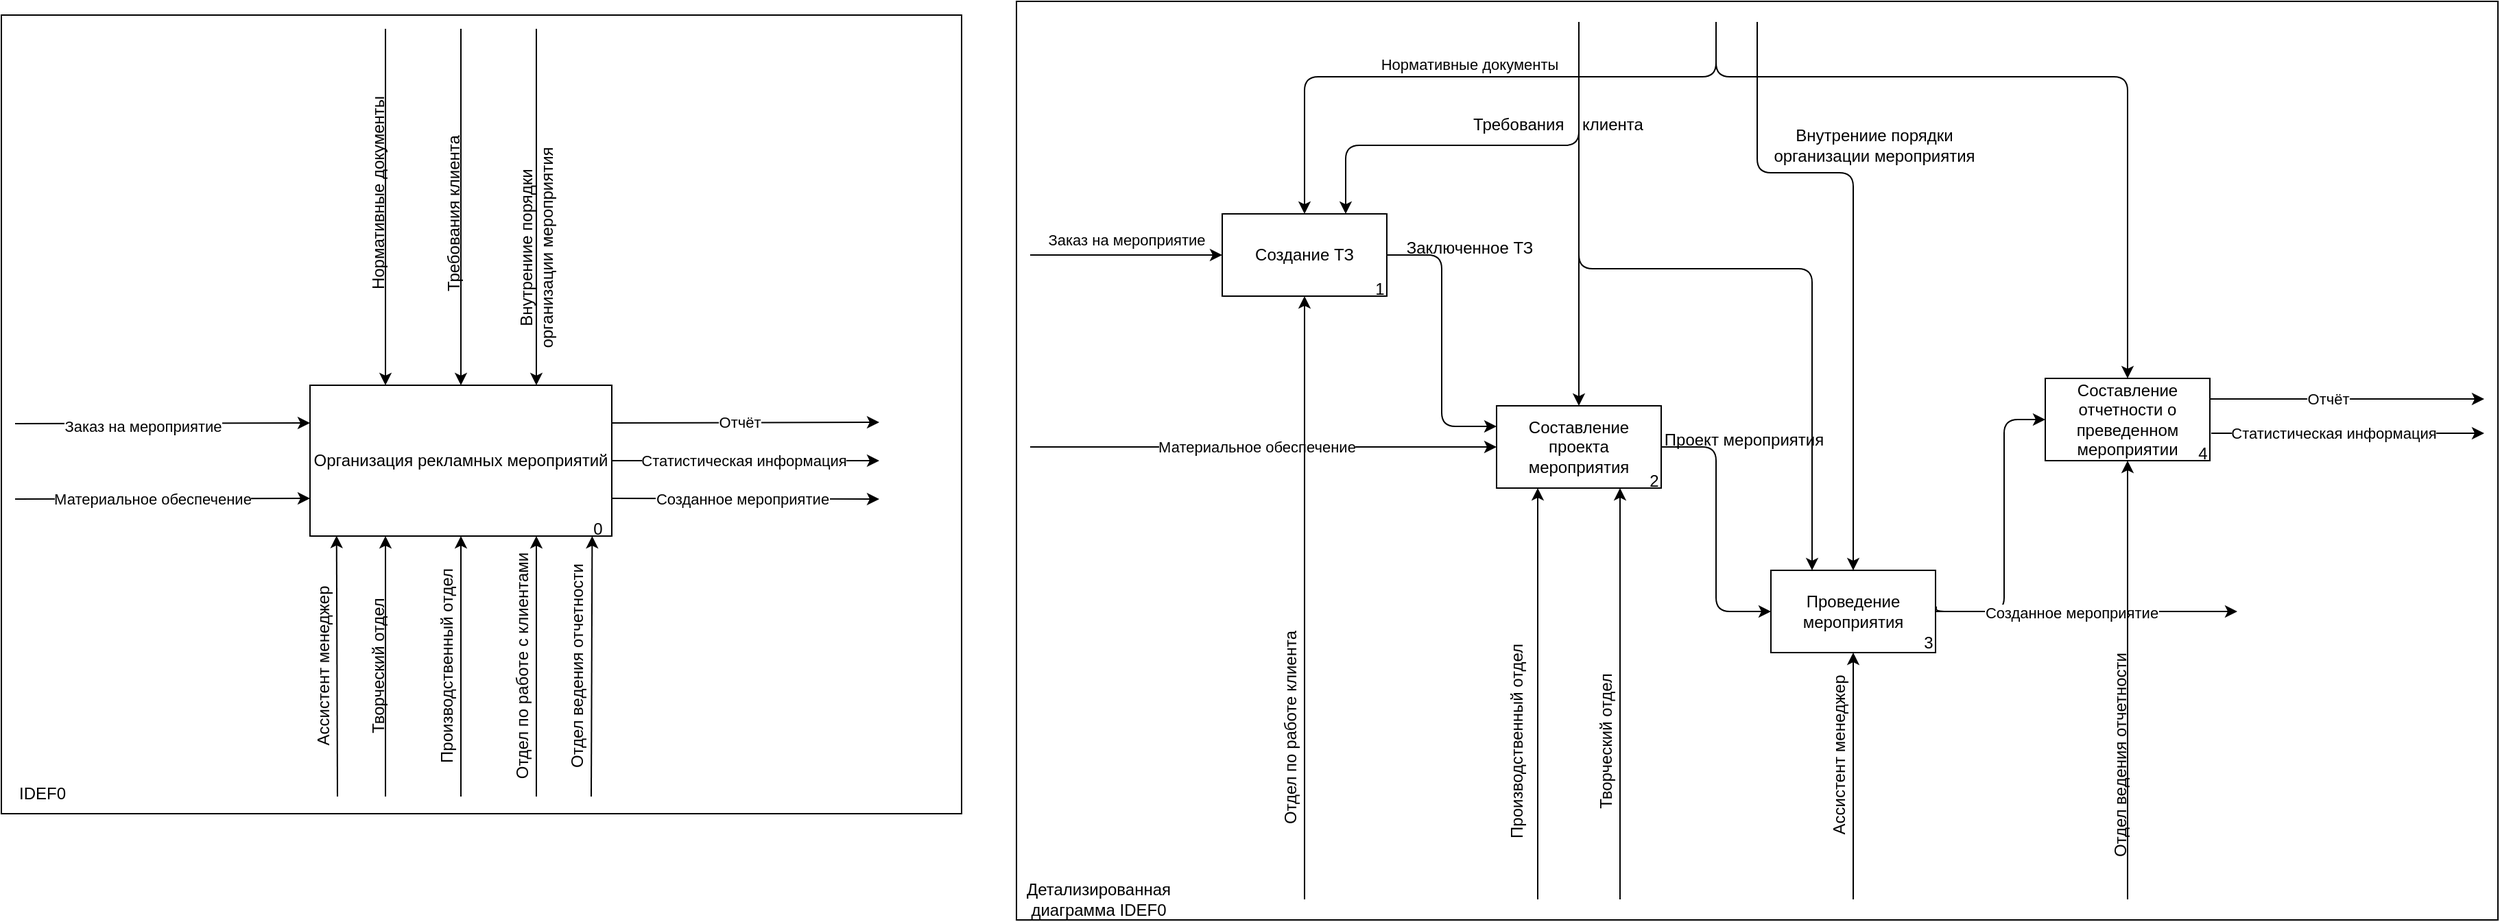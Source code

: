 <mxfile version="20.6.2" type="device"><diagram id="wXnGp39QSnuuCErFYh99" name="Страница 1"><mxGraphModel dx="1681" dy="710" grid="1" gridSize="10" guides="1" tooltips="1" connect="1" arrows="1" fold="1" page="1" pageScale="1" pageWidth="850" pageHeight="1100" math="0" shadow="0"><root><mxCell id="0"/><mxCell id="1" parent="0"/><mxCell id="FgZ9gH1kgfAp30VzI-TR-84" value="" style="rounded=0;whiteSpace=wrap;html=1;" vertex="1" parent="1"><mxGeometry x="840" width="1080" height="670" as="geometry"/></mxCell><mxCell id="FgZ9gH1kgfAp30VzI-TR-81" value="" style="rounded=0;whiteSpace=wrap;html=1;" vertex="1" parent="1"><mxGeometry x="100" y="10" width="700" height="582.5" as="geometry"/></mxCell><mxCell id="FgZ9gH1kgfAp30VzI-TR-7" style="edgeStyle=orthogonalEdgeStyle;rounded=0;orthogonalLoop=1;jettySize=auto;html=1;exitX=1;exitY=0.25;exitDx=0;exitDy=0;" edge="1" parent="1" source="FgZ9gH1kgfAp30VzI-TR-1"><mxGeometry relative="1" as="geometry"><mxPoint x="740" y="307" as="targetPoint"/></mxGeometry></mxCell><mxCell id="FgZ9gH1kgfAp30VzI-TR-48" value="Отчёт" style="edgeLabel;html=1;align=center;verticalAlign=middle;resizable=0;points=[];" vertex="1" connectable="0" parent="FgZ9gH1kgfAp30VzI-TR-7"><mxGeometry x="-0.048" y="1" relative="1" as="geometry"><mxPoint as="offset"/></mxGeometry></mxCell><mxCell id="FgZ9gH1kgfAp30VzI-TR-1" value="Организация рекламных мероприятий" style="rounded=0;whiteSpace=wrap;html=1;" vertex="1" parent="1"><mxGeometry x="325" y="280" width="220" height="110" as="geometry"/></mxCell><mxCell id="FgZ9gH1kgfAp30VzI-TR-2" value="0" style="text;html=1;strokeColor=none;fillColor=none;align=center;verticalAlign=middle;whiteSpace=wrap;rounded=0;" vertex="1" parent="1"><mxGeometry x="525" y="380" width="20" height="10" as="geometry"/></mxCell><mxCell id="FgZ9gH1kgfAp30VzI-TR-3" value="" style="endArrow=classic;html=1;rounded=0;entryX=0;entryY=0.25;entryDx=0;entryDy=0;" edge="1" parent="1" target="FgZ9gH1kgfAp30VzI-TR-1"><mxGeometry width="50" height="50" relative="1" as="geometry"><mxPoint x="110" y="308" as="sourcePoint"/><mxPoint x="220" y="300" as="targetPoint"/></mxGeometry></mxCell><mxCell id="FgZ9gH1kgfAp30VzI-TR-4" value="Заказ&amp;nbsp;на мероприятие" style="edgeLabel;html=1;align=center;verticalAlign=middle;resizable=0;points=[];" vertex="1" connectable="0" parent="FgZ9gH1kgfAp30VzI-TR-3"><mxGeometry x="-0.141" relative="1" as="geometry"><mxPoint y="2" as="offset"/></mxGeometry></mxCell><mxCell id="FgZ9gH1kgfAp30VzI-TR-39" value="Заказ&amp;nbsp;на мероприятие" style="edgeLabel;html=1;align=center;verticalAlign=middle;resizable=0;points=[];" vertex="1" connectable="0" parent="FgZ9gH1kgfAp30VzI-TR-3"><mxGeometry x="-0.141" relative="1" as="geometry"><mxPoint x="717" y="-134" as="offset"/></mxGeometry></mxCell><mxCell id="FgZ9gH1kgfAp30VzI-TR-5" value="" style="endArrow=classic;html=1;rounded=0;exitX=1;exitY=0.75;exitDx=0;exitDy=0;" edge="1" parent="1" source="FgZ9gH1kgfAp30VzI-TR-1"><mxGeometry width="50" height="50" relative="1" as="geometry"><mxPoint x="580" y="400" as="sourcePoint"/><mxPoint x="740" y="363" as="targetPoint"/></mxGeometry></mxCell><mxCell id="FgZ9gH1kgfAp30VzI-TR-6" value="Созданное мероприятие" style="edgeLabel;html=1;align=center;verticalAlign=middle;resizable=0;points=[];" vertex="1" connectable="0" parent="FgZ9gH1kgfAp30VzI-TR-5"><mxGeometry x="-0.376" relative="1" as="geometry"><mxPoint x="34" as="offset"/></mxGeometry></mxCell><mxCell id="FgZ9gH1kgfAp30VzI-TR-9" value="" style="endArrow=classic;html=1;rounded=0;entryX=0.25;entryY=0;entryDx=0;entryDy=0;" edge="1" parent="1" target="FgZ9gH1kgfAp30VzI-TR-1"><mxGeometry width="50" height="50" relative="1" as="geometry"><mxPoint x="380" y="20" as="sourcePoint"/><mxPoint x="330" y="170" as="targetPoint"/></mxGeometry></mxCell><mxCell id="FgZ9gH1kgfAp30VzI-TR-10" value="Нормативные документы" style="text;html=1;align=center;verticalAlign=middle;resizable=0;points=[];autosize=1;strokeColor=none;fillColor=none;rotation=-90;" vertex="1" parent="1"><mxGeometry x="295" y="125" width="160" height="30" as="geometry"/></mxCell><mxCell id="FgZ9gH1kgfAp30VzI-TR-11" value="" style="endArrow=classic;html=1;rounded=0;entryX=0.25;entryY=1;entryDx=0;entryDy=0;" edge="1" parent="1" target="FgZ9gH1kgfAp30VzI-TR-1"><mxGeometry width="50" height="50" relative="1" as="geometry"><mxPoint x="380" y="580" as="sourcePoint"/><mxPoint x="430" y="470" as="targetPoint"/></mxGeometry></mxCell><mxCell id="FgZ9gH1kgfAp30VzI-TR-12" value="Творческий отдел" style="text;html=1;align=center;verticalAlign=middle;resizable=0;points=[];autosize=1;strokeColor=none;fillColor=none;rotation=-90;" vertex="1" parent="1"><mxGeometry x="315" y="470" width="120" height="30" as="geometry"/></mxCell><mxCell id="FgZ9gH1kgfAp30VzI-TR-15" value="" style="endArrow=classic;html=1;rounded=0;entryX=0.75;entryY=0;entryDx=0;entryDy=0;" edge="1" parent="1" target="FgZ9gH1kgfAp30VzI-TR-1"><mxGeometry width="50" height="50" relative="1" as="geometry"><mxPoint x="490" y="20" as="sourcePoint"/><mxPoint x="550" y="100" as="targetPoint"/></mxGeometry></mxCell><mxCell id="FgZ9gH1kgfAp30VzI-TR-16" value="Внутрениие порядки &lt;br&gt;организации мероприятия" style="text;html=1;align=center;verticalAlign=middle;resizable=0;points=[];autosize=1;strokeColor=none;fillColor=none;rotation=-90;" vertex="1" parent="1"><mxGeometry x="405" y="160" width="170" height="40" as="geometry"/></mxCell><mxCell id="FgZ9gH1kgfAp30VzI-TR-17" value="" style="endArrow=classic;html=1;rounded=0;entryX=0.5;entryY=1;entryDx=0;entryDy=0;" edge="1" parent="1" target="FgZ9gH1kgfAp30VzI-TR-1"><mxGeometry width="50" height="50" relative="1" as="geometry"><mxPoint x="435" y="580" as="sourcePoint"/><mxPoint x="470" y="450" as="targetPoint"/></mxGeometry></mxCell><mxCell id="FgZ9gH1kgfAp30VzI-TR-18" value="Производственный отдел" style="text;html=1;align=center;verticalAlign=middle;resizable=0;points=[];autosize=1;strokeColor=none;fillColor=none;rotation=-90;" vertex="1" parent="1"><mxGeometry x="340" y="470" width="170" height="30" as="geometry"/></mxCell><mxCell id="FgZ9gH1kgfAp30VzI-TR-19" value="" style="endArrow=classic;html=1;rounded=0;entryX=0.75;entryY=1;entryDx=0;entryDy=0;" edge="1" parent="1" target="FgZ9gH1kgfAp30VzI-TR-1"><mxGeometry width="50" height="50" relative="1" as="geometry"><mxPoint x="490" y="580" as="sourcePoint"/><mxPoint x="530" y="500" as="targetPoint"/></mxGeometry></mxCell><mxCell id="FgZ9gH1kgfAp30VzI-TR-20" value="" style="endArrow=classic;html=1;rounded=0;entryX=0.5;entryY=0;entryDx=0;entryDy=0;" edge="1" parent="1" target="FgZ9gH1kgfAp30VzI-TR-1"><mxGeometry width="50" height="50" relative="1" as="geometry"><mxPoint x="435" y="20" as="sourcePoint"/><mxPoint x="300" y="30" as="targetPoint"/></mxGeometry></mxCell><mxCell id="FgZ9gH1kgfAp30VzI-TR-21" value="Требования клиента" style="text;html=1;align=center;verticalAlign=middle;resizable=0;points=[];autosize=1;strokeColor=none;fillColor=none;rotation=-90;" vertex="1" parent="1"><mxGeometry x="360" y="140" width="140" height="30" as="geometry"/></mxCell><mxCell id="FgZ9gH1kgfAp30VzI-TR-23" value="Отдел по работе с клиентами" style="text;html=1;align=center;verticalAlign=middle;resizable=0;points=[];autosize=1;strokeColor=none;fillColor=none;rotation=-90;" vertex="1" parent="1"><mxGeometry x="385" y="470" width="190" height="30" as="geometry"/></mxCell><mxCell id="FgZ9gH1kgfAp30VzI-TR-24" value="" style="endArrow=classic;html=1;rounded=0;entryX=0;entryY=0.75;entryDx=0;entryDy=0;" edge="1" parent="1" target="FgZ9gH1kgfAp30VzI-TR-1"><mxGeometry width="50" height="50" relative="1" as="geometry"><mxPoint x="110" y="363" as="sourcePoint"/><mxPoint x="200" y="350" as="targetPoint"/></mxGeometry></mxCell><mxCell id="FgZ9gH1kgfAp30VzI-TR-26" value="Материальное обеспечение" style="edgeLabel;html=1;align=center;verticalAlign=middle;resizable=0;points=[];" vertex="1" connectable="0" parent="FgZ9gH1kgfAp30VzI-TR-24"><mxGeometry x="-0.157" relative="1" as="geometry"><mxPoint x="9" as="offset"/></mxGeometry></mxCell><mxCell id="FgZ9gH1kgfAp30VzI-TR-53" style="edgeStyle=orthogonalEdgeStyle;rounded=1;orthogonalLoop=1;jettySize=auto;html=1;entryX=0;entryY=0.25;entryDx=0;entryDy=0;" edge="1" parent="1" source="FgZ9gH1kgfAp30VzI-TR-27" target="FgZ9gH1kgfAp30VzI-TR-28"><mxGeometry relative="1" as="geometry"/></mxCell><mxCell id="FgZ9gH1kgfAp30VzI-TR-27" value="Создание ТЗ" style="rounded=0;whiteSpace=wrap;html=1;" vertex="1" parent="1"><mxGeometry x="990" y="155" width="120" height="60" as="geometry"/></mxCell><mxCell id="FgZ9gH1kgfAp30VzI-TR-55" style="edgeStyle=orthogonalEdgeStyle;rounded=1;orthogonalLoop=1;jettySize=auto;html=1;exitX=1;exitY=0.5;exitDx=0;exitDy=0;entryX=0;entryY=0.5;entryDx=0;entryDy=0;" edge="1" parent="1" source="FgZ9gH1kgfAp30VzI-TR-28" target="FgZ9gH1kgfAp30VzI-TR-29"><mxGeometry relative="1" as="geometry"/></mxCell><mxCell id="FgZ9gH1kgfAp30VzI-TR-28" value="Составление проекта мероприятия" style="rounded=0;whiteSpace=wrap;html=1;" vertex="1" parent="1"><mxGeometry x="1190" y="295" width="120" height="60" as="geometry"/></mxCell><mxCell id="FgZ9gH1kgfAp30VzI-TR-61" style="edgeStyle=orthogonalEdgeStyle;rounded=1;orthogonalLoop=1;jettySize=auto;html=1;exitX=1.004;exitY=0.44;exitDx=0;exitDy=0;entryX=0;entryY=0.5;entryDx=0;entryDy=0;exitPerimeter=0;" edge="1" parent="1" source="FgZ9gH1kgfAp30VzI-TR-29" target="FgZ9gH1kgfAp30VzI-TR-34"><mxGeometry relative="1" as="geometry"><Array as="points"><mxPoint x="1510" y="445"/><mxPoint x="1560" y="445"/><mxPoint x="1560" y="305"/></Array></mxGeometry></mxCell><mxCell id="FgZ9gH1kgfAp30VzI-TR-29" value="Проведение мероприятия" style="rounded=0;whiteSpace=wrap;html=1;" vertex="1" parent="1"><mxGeometry x="1390" y="415" width="120" height="60" as="geometry"/></mxCell><mxCell id="FgZ9gH1kgfAp30VzI-TR-30" value="" style="endArrow=classic;html=1;rounded=0;entryX=0.088;entryY=0.998;entryDx=0;entryDy=0;entryPerimeter=0;" edge="1" parent="1" target="FgZ9gH1kgfAp30VzI-TR-1"><mxGeometry width="50" height="50" relative="1" as="geometry"><mxPoint x="345" y="580" as="sourcePoint"/><mxPoint x="340" y="540" as="targetPoint"/></mxGeometry></mxCell><mxCell id="FgZ9gH1kgfAp30VzI-TR-31" value="Ассистент менеджер" style="text;html=1;align=center;verticalAlign=middle;resizable=0;points=[];autosize=1;strokeColor=none;fillColor=none;rotation=-90;" vertex="1" parent="1"><mxGeometry x="265" y="470" width="140" height="30" as="geometry"/></mxCell><mxCell id="FgZ9gH1kgfAp30VzI-TR-32" value="" style="endArrow=classic;html=1;rounded=1;entryX=0.5;entryY=0;entryDx=0;entryDy=0;" edge="1" parent="1" target="FgZ9gH1kgfAp30VzI-TR-27"><mxGeometry width="50" height="50" relative="1" as="geometry"><mxPoint x="1350" y="15" as="sourcePoint"/><mxPoint x="1200" y="35" as="targetPoint"/><Array as="points"><mxPoint x="1350" y="55"/><mxPoint x="1050" y="55"/></Array></mxGeometry></mxCell><mxCell id="FgZ9gH1kgfAp30VzI-TR-33" value="Нормативные документы" style="edgeLabel;html=1;align=center;verticalAlign=middle;resizable=0;points=[];" vertex="1" connectable="0" parent="FgZ9gH1kgfAp30VzI-TR-32"><mxGeometry x="-0.939" y="2" relative="1" as="geometry"><mxPoint x="-182" y="17" as="offset"/></mxGeometry></mxCell><mxCell id="FgZ9gH1kgfAp30VzI-TR-35" value="" style="endArrow=classic;html=1;rounded=1;entryX=0.5;entryY=0;entryDx=0;entryDy=0;" edge="1" parent="1" target="FgZ9gH1kgfAp30VzI-TR-34"><mxGeometry width="50" height="50" relative="1" as="geometry"><mxPoint x="1350" y="15" as="sourcePoint"/><mxPoint x="1540" y="205" as="targetPoint"/><Array as="points"><mxPoint x="1350" y="55"/><mxPoint x="1650" y="55"/></Array></mxGeometry></mxCell><mxCell id="FgZ9gH1kgfAp30VzI-TR-45" style="edgeStyle=orthogonalEdgeStyle;rounded=1;orthogonalLoop=1;jettySize=auto;html=1;exitX=1;exitY=0.25;exitDx=0;exitDy=0;" edge="1" parent="1" source="FgZ9gH1kgfAp30VzI-TR-34"><mxGeometry relative="1" as="geometry"><mxPoint x="1910" y="290" as="targetPoint"/><mxPoint x="1700" y="304.71" as="sourcePoint"/></mxGeometry></mxCell><mxCell id="FgZ9gH1kgfAp30VzI-TR-46" value="Отчёт" style="edgeLabel;html=1;align=center;verticalAlign=middle;resizable=0;points=[];" vertex="1" connectable="0" parent="FgZ9gH1kgfAp30VzI-TR-45"><mxGeometry x="-0.215" relative="1" as="geometry"><mxPoint x="7" as="offset"/></mxGeometry></mxCell><mxCell id="FgZ9gH1kgfAp30VzI-TR-34" value="Составление отчетности о преведенном мероприятии" style="rounded=0;whiteSpace=wrap;html=1;" vertex="1" parent="1"><mxGeometry x="1590" y="275" width="120" height="60" as="geometry"/></mxCell><mxCell id="FgZ9gH1kgfAp30VzI-TR-36" value="" style="endArrow=classic;html=1;rounded=1;entryX=0.5;entryY=0;entryDx=0;entryDy=0;" edge="1" parent="1" target="FgZ9gH1kgfAp30VzI-TR-29"><mxGeometry width="50" height="50" relative="1" as="geometry"><mxPoint x="1380" y="15" as="sourcePoint"/><mxPoint x="1430" y="145" as="targetPoint"/><Array as="points"><mxPoint x="1380" y="125"/><mxPoint x="1450" y="125"/></Array></mxGeometry></mxCell><mxCell id="FgZ9gH1kgfAp30VzI-TR-37" value="Внутрениие порядки &lt;br&gt;организации мероприятия" style="text;html=1;align=center;verticalAlign=middle;resizable=0;points=[];autosize=1;strokeColor=none;fillColor=none;rotation=0;" vertex="1" parent="1"><mxGeometry x="1380" y="85" width="170" height="40" as="geometry"/></mxCell><mxCell id="FgZ9gH1kgfAp30VzI-TR-38" value="" style="endArrow=classic;html=1;rounded=1;entryX=0;entryY=0.5;entryDx=0;entryDy=0;" edge="1" parent="1" target="FgZ9gH1kgfAp30VzI-TR-27"><mxGeometry width="50" height="50" relative="1" as="geometry"><mxPoint x="850" y="185" as="sourcePoint"/><mxPoint x="910" y="165" as="targetPoint"/></mxGeometry></mxCell><mxCell id="FgZ9gH1kgfAp30VzI-TR-40" value="" style="endArrow=classic;html=1;rounded=1;entryX=0;entryY=0.5;entryDx=0;entryDy=0;" edge="1" parent="1" target="FgZ9gH1kgfAp30VzI-TR-28"><mxGeometry width="50" height="50" relative="1" as="geometry"><mxPoint x="850" y="325" as="sourcePoint"/><mxPoint x="1050" y="295" as="targetPoint"/></mxGeometry></mxCell><mxCell id="FgZ9gH1kgfAp30VzI-TR-42" value="Материальное обеспечение" style="edgeLabel;html=1;align=center;verticalAlign=middle;resizable=0;points=[];" vertex="1" connectable="0" parent="FgZ9gH1kgfAp30VzI-TR-40"><mxGeometry x="-0.08" y="1" relative="1" as="geometry"><mxPoint x="8" y="1" as="offset"/></mxGeometry></mxCell><mxCell id="FgZ9gH1kgfAp30VzI-TR-43" value="" style="endArrow=classic;html=1;rounded=1;exitX=1;exitY=0.5;exitDx=0;exitDy=0;" edge="1" parent="1" source="FgZ9gH1kgfAp30VzI-TR-29"><mxGeometry width="50" height="50" relative="1" as="geometry"><mxPoint x="1540" y="465" as="sourcePoint"/><mxPoint x="1730" y="445" as="targetPoint"/></mxGeometry></mxCell><mxCell id="FgZ9gH1kgfAp30VzI-TR-44" value="Созданное мероприятие" style="edgeLabel;html=1;align=center;verticalAlign=middle;resizable=0;points=[];" vertex="1" connectable="0" parent="FgZ9gH1kgfAp30VzI-TR-43"><mxGeometry x="-0.1" y="-1" relative="1" as="geometry"><mxPoint as="offset"/></mxGeometry></mxCell><mxCell id="FgZ9gH1kgfAp30VzI-TR-49" value="" style="endArrow=classic;html=1;rounded=1;entryX=0.5;entryY=0;entryDx=0;entryDy=0;" edge="1" parent="1" target="FgZ9gH1kgfAp30VzI-TR-28"><mxGeometry width="50" height="50" relative="1" as="geometry"><mxPoint x="1250" y="15" as="sourcePoint"/><mxPoint x="1200" y="85" as="targetPoint"/></mxGeometry></mxCell><mxCell id="FgZ9gH1kgfAp30VzI-TR-51" value="" style="endArrow=classic;html=1;rounded=1;entryX=0.75;entryY=0;entryDx=0;entryDy=0;" edge="1" parent="1" target="FgZ9gH1kgfAp30VzI-TR-27"><mxGeometry width="50" height="50" relative="1" as="geometry"><mxPoint x="1250" y="15" as="sourcePoint"/><mxPoint x="1180" y="105" as="targetPoint"/><Array as="points"><mxPoint x="1250" y="105"/><mxPoint x="1080" y="105"/></Array></mxGeometry></mxCell><mxCell id="FgZ9gH1kgfAp30VzI-TR-52" value="Требования&amp;nbsp; &amp;nbsp; клиента" style="text;html=1;strokeColor=none;fillColor=none;align=center;verticalAlign=middle;whiteSpace=wrap;rounded=0;" vertex="1" parent="1"><mxGeometry x="1170" y="75" width="130" height="30" as="geometry"/></mxCell><mxCell id="FgZ9gH1kgfAp30VzI-TR-54" value="Заключенное ТЗ" style="text;html=1;align=center;verticalAlign=middle;resizable=0;points=[];autosize=1;strokeColor=none;fillColor=none;" vertex="1" parent="1"><mxGeometry x="1110" y="165" width="120" height="30" as="geometry"/></mxCell><mxCell id="FgZ9gH1kgfAp30VzI-TR-56" value="Проект мероприятия" style="text;html=1;align=center;verticalAlign=middle;resizable=0;points=[];autosize=1;strokeColor=none;fillColor=none;" vertex="1" parent="1"><mxGeometry x="1300" y="305" width="140" height="30" as="geometry"/></mxCell><mxCell id="FgZ9gH1kgfAp30VzI-TR-57" value="1" style="text;html=1;strokeColor=none;fillColor=none;align=center;verticalAlign=middle;whiteSpace=wrap;rounded=0;" vertex="1" parent="1"><mxGeometry x="1100" y="205" width="10" height="10" as="geometry"/></mxCell><mxCell id="FgZ9gH1kgfAp30VzI-TR-58" value="2" style="text;html=1;strokeColor=none;fillColor=none;align=center;verticalAlign=middle;whiteSpace=wrap;rounded=0;" vertex="1" parent="1"><mxGeometry x="1300" y="345" width="10" height="10" as="geometry"/></mxCell><mxCell id="FgZ9gH1kgfAp30VzI-TR-59" value="3" style="text;html=1;strokeColor=none;fillColor=none;align=center;verticalAlign=middle;whiteSpace=wrap;rounded=0;" vertex="1" parent="1"><mxGeometry x="1500" y="460" width="10" height="15" as="geometry"/></mxCell><mxCell id="FgZ9gH1kgfAp30VzI-TR-60" value="4" style="text;html=1;strokeColor=none;fillColor=none;align=center;verticalAlign=middle;whiteSpace=wrap;rounded=0;" vertex="1" parent="1"><mxGeometry x="1700" y="325" width="10" height="10" as="geometry"/></mxCell><mxCell id="FgZ9gH1kgfAp30VzI-TR-62" value="" style="endArrow=classic;html=1;rounded=1;entryX=0.25;entryY=0;entryDx=0;entryDy=0;" edge="1" parent="1" target="FgZ9gH1kgfAp30VzI-TR-29"><mxGeometry width="50" height="50" relative="1" as="geometry"><mxPoint x="1250" y="15" as="sourcePoint"/><mxPoint x="1410" y="225" as="targetPoint"/><Array as="points"><mxPoint x="1250" y="195"/><mxPoint x="1420" y="195"/></Array></mxGeometry></mxCell><mxCell id="FgZ9gH1kgfAp30VzI-TR-63" value="" style="endArrow=classic;html=1;rounded=1;entryX=0.5;entryY=1;entryDx=0;entryDy=0;" edge="1" parent="1" target="FgZ9gH1kgfAp30VzI-TR-27"><mxGeometry width="50" height="50" relative="1" as="geometry"><mxPoint x="1050" y="655" as="sourcePoint"/><mxPoint x="1060" y="395" as="targetPoint"/></mxGeometry></mxCell><mxCell id="FgZ9gH1kgfAp30VzI-TR-64" value="Отдел по работе клиента" style="text;html=1;align=center;verticalAlign=middle;resizable=0;points=[];autosize=1;strokeColor=none;fillColor=none;rotation=270;" vertex="1" parent="1"><mxGeometry x="960" y="515" width="160" height="30" as="geometry"/></mxCell><mxCell id="FgZ9gH1kgfAp30VzI-TR-66" value="" style="endArrow=classic;html=1;rounded=1;entryX=0.5;entryY=1;entryDx=0;entryDy=0;" edge="1" parent="1" target="FgZ9gH1kgfAp30VzI-TR-29"><mxGeometry width="50" height="50" relative="1" as="geometry"><mxPoint x="1450" y="655" as="sourcePoint"/><mxPoint x="1170" y="465" as="targetPoint"/></mxGeometry></mxCell><mxCell id="FgZ9gH1kgfAp30VzI-TR-67" value="Ассистент менеджер" style="text;html=1;align=center;verticalAlign=middle;resizable=0;points=[];autosize=1;strokeColor=none;fillColor=none;rotation=-90;" vertex="1" parent="1"><mxGeometry x="1370" y="535" width="140" height="30" as="geometry"/></mxCell><mxCell id="FgZ9gH1kgfAp30VzI-TR-68" value="" style="endArrow=classic;html=1;rounded=1;exitX=1;exitY=0.5;exitDx=0;exitDy=0;" edge="1" parent="1" source="FgZ9gH1kgfAp30VzI-TR-1"><mxGeometry width="50" height="50" relative="1" as="geometry"><mxPoint x="630" y="380" as="sourcePoint"/><mxPoint x="740" y="335" as="targetPoint"/></mxGeometry></mxCell><mxCell id="FgZ9gH1kgfAp30VzI-TR-69" value="Статистическая информация" style="edgeLabel;html=1;align=center;verticalAlign=middle;resizable=0;points=[];" vertex="1" connectable="0" parent="FgZ9gH1kgfAp30VzI-TR-68"><mxGeometry x="0.039" relative="1" as="geometry"><mxPoint x="-6" as="offset"/></mxGeometry></mxCell><mxCell id="FgZ9gH1kgfAp30VzI-TR-70" value="" style="endArrow=classic;html=1;rounded=1;entryX=0.935;entryY=1;entryDx=0;entryDy=0;entryPerimeter=0;" edge="1" parent="1" target="FgZ9gH1kgfAp30VzI-TR-1"><mxGeometry width="50" height="50" relative="1" as="geometry"><mxPoint x="530" y="580" as="sourcePoint"/><mxPoint x="550" y="440" as="targetPoint"/></mxGeometry></mxCell><mxCell id="FgZ9gH1kgfAp30VzI-TR-71" value="Отдел ведения отчетности" style="text;html=1;align=center;verticalAlign=middle;resizable=0;points=[];autosize=1;strokeColor=none;fillColor=none;rotation=-90;" vertex="1" parent="1"><mxGeometry x="435" y="470" width="170" height="30" as="geometry"/></mxCell><mxCell id="FgZ9gH1kgfAp30VzI-TR-72" value="" style="endArrow=classic;html=1;rounded=1;exitX=1.008;exitY=0.666;exitDx=0;exitDy=0;exitPerimeter=0;" edge="1" parent="1" source="FgZ9gH1kgfAp30VzI-TR-34"><mxGeometry width="50" height="50" relative="1" as="geometry"><mxPoint x="1730" y="375" as="sourcePoint"/><mxPoint x="1910" y="315" as="targetPoint"/></mxGeometry></mxCell><mxCell id="FgZ9gH1kgfAp30VzI-TR-73" value="&amp;nbsp;" style="edgeLabel;html=1;align=center;verticalAlign=middle;resizable=0;points=[];" vertex="1" connectable="0" parent="FgZ9gH1kgfAp30VzI-TR-72"><mxGeometry x="-0.568" y="2" relative="1" as="geometry"><mxPoint as="offset"/></mxGeometry></mxCell><mxCell id="FgZ9gH1kgfAp30VzI-TR-74" value="Статистическая информация" style="edgeLabel;html=1;align=center;verticalAlign=middle;resizable=0;points=[];" vertex="1" connectable="0" parent="FgZ9gH1kgfAp30VzI-TR-72"><mxGeometry x="-0.507" y="2" relative="1" as="geometry"><mxPoint x="40" y="2" as="offset"/></mxGeometry></mxCell><mxCell id="FgZ9gH1kgfAp30VzI-TR-75" value="" style="endArrow=classic;html=1;rounded=1;entryX=0.5;entryY=1;entryDx=0;entryDy=0;" edge="1" parent="1" target="FgZ9gH1kgfAp30VzI-TR-34"><mxGeometry width="50" height="50" relative="1" as="geometry"><mxPoint x="1650" y="655" as="sourcePoint"/><mxPoint x="1620" y="595" as="targetPoint"/></mxGeometry></mxCell><mxCell id="FgZ9gH1kgfAp30VzI-TR-76" value="Отдел ведения отчетности" style="text;html=1;align=center;verticalAlign=middle;resizable=0;points=[];autosize=1;strokeColor=none;fillColor=none;rotation=-90;" vertex="1" parent="1"><mxGeometry x="1560" y="535" width="170" height="30" as="geometry"/></mxCell><mxCell id="FgZ9gH1kgfAp30VzI-TR-77" value="" style="endArrow=classic;html=1;rounded=1;entryX=0.75;entryY=1;entryDx=0;entryDy=0;" edge="1" parent="1" target="FgZ9gH1kgfAp30VzI-TR-28"><mxGeometry width="50" height="50" relative="1" as="geometry"><mxPoint x="1280" y="655" as="sourcePoint"/><mxPoint x="1250" y="595" as="targetPoint"/></mxGeometry></mxCell><mxCell id="FgZ9gH1kgfAp30VzI-TR-78" value="Творческий отдел" style="text;html=1;align=center;verticalAlign=middle;resizable=0;points=[];autosize=1;strokeColor=none;fillColor=none;rotation=-90;" vertex="1" parent="1"><mxGeometry x="1210" y="525" width="120" height="30" as="geometry"/></mxCell><mxCell id="FgZ9gH1kgfAp30VzI-TR-79" value="" style="endArrow=classic;html=1;rounded=1;entryX=0.25;entryY=1;entryDx=0;entryDy=0;" edge="1" parent="1" target="FgZ9gH1kgfAp30VzI-TR-28"><mxGeometry width="50" height="50" relative="1" as="geometry"><mxPoint x="1220" y="655" as="sourcePoint"/><mxPoint x="1250" y="605" as="targetPoint"/></mxGeometry></mxCell><mxCell id="FgZ9gH1kgfAp30VzI-TR-80" value="Производственный отдел" style="text;html=1;align=center;verticalAlign=middle;resizable=0;points=[];autosize=1;strokeColor=none;fillColor=none;rotation=-90;" vertex="1" parent="1"><mxGeometry x="1120" y="525" width="170" height="30" as="geometry"/></mxCell><mxCell id="FgZ9gH1kgfAp30VzI-TR-82" value="IDEF0" style="text;html=1;strokeColor=none;fillColor=none;align=center;verticalAlign=middle;whiteSpace=wrap;rounded=0;" vertex="1" parent="1"><mxGeometry x="100" y="562.5" width="60" height="30" as="geometry"/></mxCell><mxCell id="FgZ9gH1kgfAp30VzI-TR-85" value="Детализированная диаграмма IDEF0" style="text;html=1;strokeColor=none;fillColor=none;align=center;verticalAlign=middle;whiteSpace=wrap;rounded=0;" vertex="1" parent="1"><mxGeometry x="870" y="640" width="60" height="30" as="geometry"/></mxCell></root></mxGraphModel></diagram></mxfile>